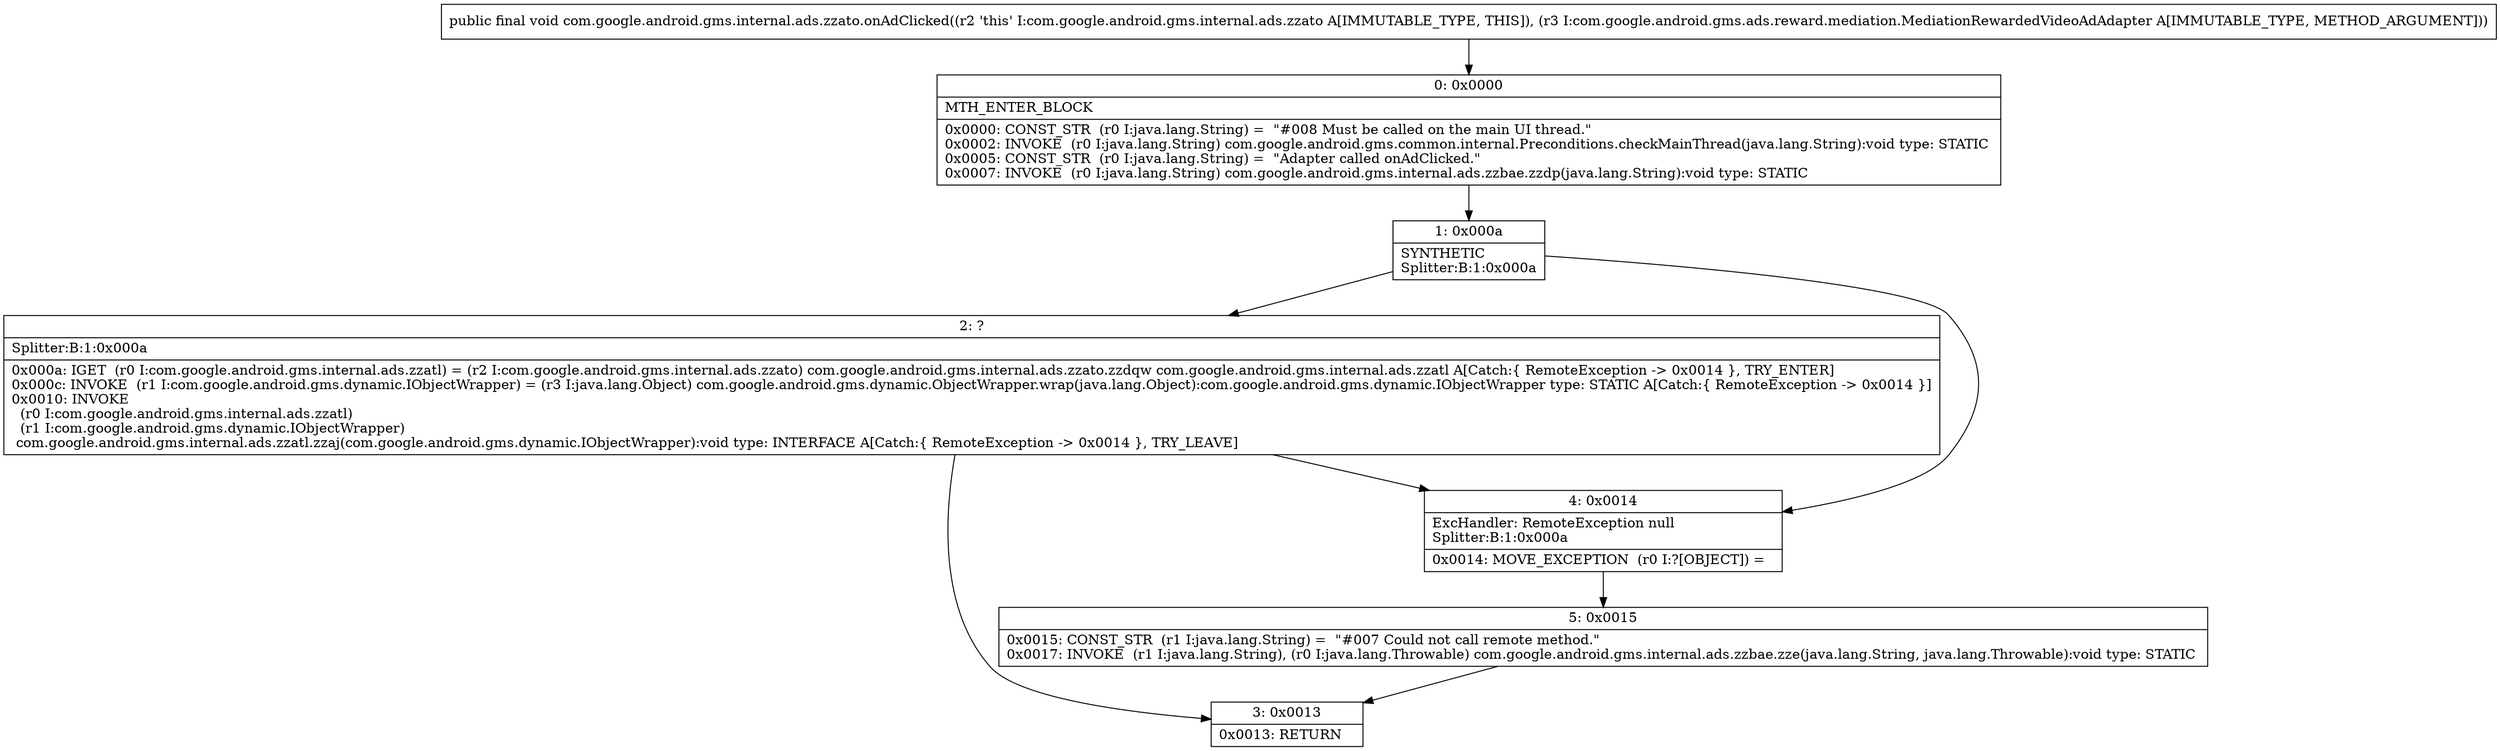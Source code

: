 digraph "CFG forcom.google.android.gms.internal.ads.zzato.onAdClicked(Lcom\/google\/android\/gms\/ads\/reward\/mediation\/MediationRewardedVideoAdAdapter;)V" {
Node_0 [shape=record,label="{0\:\ 0x0000|MTH_ENTER_BLOCK\l|0x0000: CONST_STR  (r0 I:java.lang.String) =  \"#008 Must be called on the main UI thread.\" \l0x0002: INVOKE  (r0 I:java.lang.String) com.google.android.gms.common.internal.Preconditions.checkMainThread(java.lang.String):void type: STATIC \l0x0005: CONST_STR  (r0 I:java.lang.String) =  \"Adapter called onAdClicked.\" \l0x0007: INVOKE  (r0 I:java.lang.String) com.google.android.gms.internal.ads.zzbae.zzdp(java.lang.String):void type: STATIC \l}"];
Node_1 [shape=record,label="{1\:\ 0x000a|SYNTHETIC\lSplitter:B:1:0x000a\l}"];
Node_2 [shape=record,label="{2\:\ ?|Splitter:B:1:0x000a\l|0x000a: IGET  (r0 I:com.google.android.gms.internal.ads.zzatl) = (r2 I:com.google.android.gms.internal.ads.zzato) com.google.android.gms.internal.ads.zzato.zzdqw com.google.android.gms.internal.ads.zzatl A[Catch:\{ RemoteException \-\> 0x0014 \}, TRY_ENTER]\l0x000c: INVOKE  (r1 I:com.google.android.gms.dynamic.IObjectWrapper) = (r3 I:java.lang.Object) com.google.android.gms.dynamic.ObjectWrapper.wrap(java.lang.Object):com.google.android.gms.dynamic.IObjectWrapper type: STATIC A[Catch:\{ RemoteException \-\> 0x0014 \}]\l0x0010: INVOKE  \l  (r0 I:com.google.android.gms.internal.ads.zzatl)\l  (r1 I:com.google.android.gms.dynamic.IObjectWrapper)\l com.google.android.gms.internal.ads.zzatl.zzaj(com.google.android.gms.dynamic.IObjectWrapper):void type: INTERFACE A[Catch:\{ RemoteException \-\> 0x0014 \}, TRY_LEAVE]\l}"];
Node_3 [shape=record,label="{3\:\ 0x0013|0x0013: RETURN   \l}"];
Node_4 [shape=record,label="{4\:\ 0x0014|ExcHandler: RemoteException null\lSplitter:B:1:0x000a\l|0x0014: MOVE_EXCEPTION  (r0 I:?[OBJECT]) =  \l}"];
Node_5 [shape=record,label="{5\:\ 0x0015|0x0015: CONST_STR  (r1 I:java.lang.String) =  \"#007 Could not call remote method.\" \l0x0017: INVOKE  (r1 I:java.lang.String), (r0 I:java.lang.Throwable) com.google.android.gms.internal.ads.zzbae.zze(java.lang.String, java.lang.Throwable):void type: STATIC \l}"];
MethodNode[shape=record,label="{public final void com.google.android.gms.internal.ads.zzato.onAdClicked((r2 'this' I:com.google.android.gms.internal.ads.zzato A[IMMUTABLE_TYPE, THIS]), (r3 I:com.google.android.gms.ads.reward.mediation.MediationRewardedVideoAdAdapter A[IMMUTABLE_TYPE, METHOD_ARGUMENT])) }"];
MethodNode -> Node_0;
Node_0 -> Node_1;
Node_1 -> Node_2;
Node_1 -> Node_4;
Node_2 -> Node_3;
Node_2 -> Node_4;
Node_4 -> Node_5;
Node_5 -> Node_3;
}

